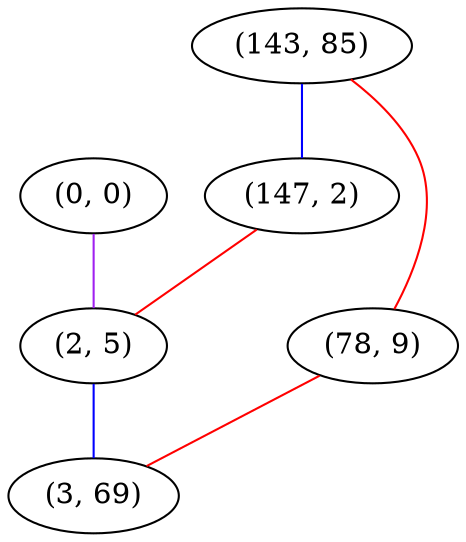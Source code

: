 graph "" {
"(0, 0)";
"(143, 85)";
"(147, 2)";
"(2, 5)";
"(78, 9)";
"(3, 69)";
"(0, 0)" -- "(2, 5)"  [color=purple, key=0, weight=4];
"(143, 85)" -- "(78, 9)"  [color=red, key=0, weight=1];
"(143, 85)" -- "(147, 2)"  [color=blue, key=0, weight=3];
"(147, 2)" -- "(2, 5)"  [color=red, key=0, weight=1];
"(2, 5)" -- "(3, 69)"  [color=blue, key=0, weight=3];
"(78, 9)" -- "(3, 69)"  [color=red, key=0, weight=1];
}
